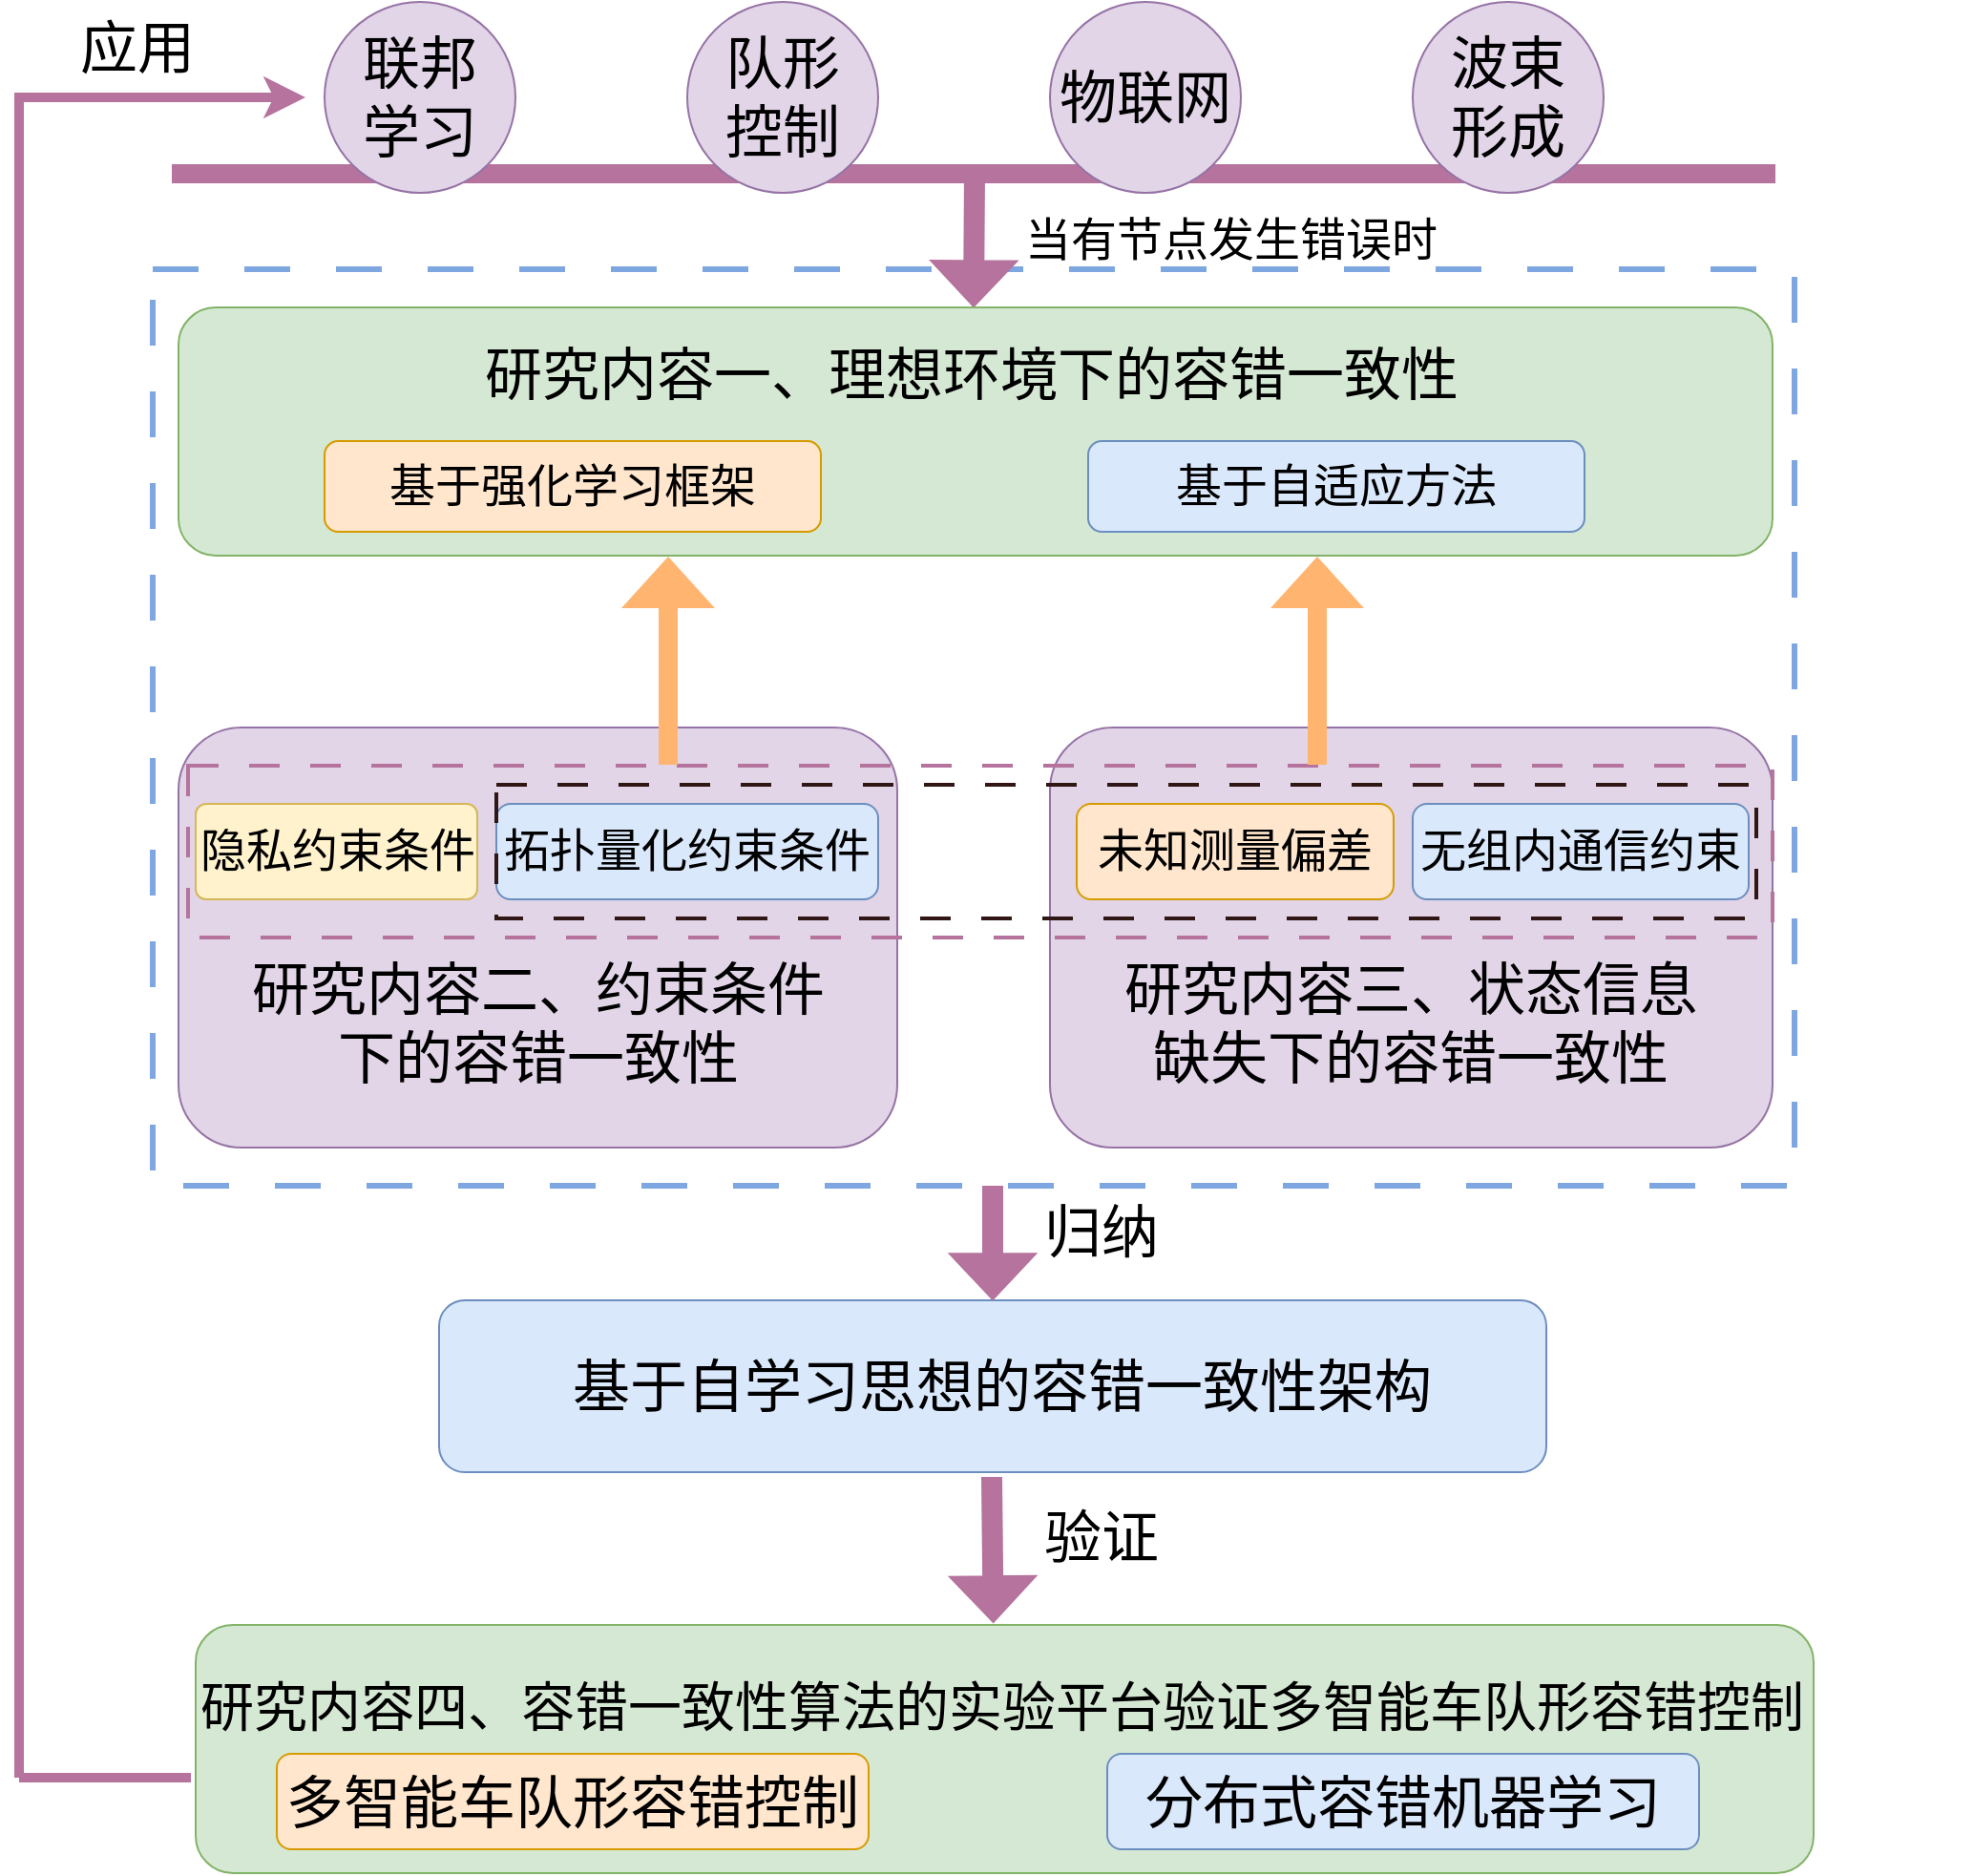 <mxfile version="26.1.1">
  <diagram name="第 1 页" id="ffc2uMm-pqOqGtAR-4LL">
    <mxGraphModel dx="1247" dy="1098" grid="0" gridSize="10" guides="1" tooltips="1" connect="1" arrows="1" fold="1" page="1" pageScale="1" pageWidth="827" pageHeight="1169" math="0" shadow="0">
      <root>
        <mxCell id="0" />
        <mxCell id="1" parent="0" />
        <mxCell id="jSLXS6b7PZD3vh32cBy3-1" value="" style="rounded=0;whiteSpace=wrap;html=1;dashed=1;dashPattern=8 8;fillColor=none;strokeWidth=3;strokeColor=#7EA6E0;" parent="1" vertex="1">
          <mxGeometry x="1030" y="590" width="860" height="480" as="geometry" />
        </mxCell>
        <mxCell id="jSLXS6b7PZD3vh32cBy3-2" value="" style="shape=flexArrow;endArrow=classic;html=1;rounded=0;strokeColor=#B5739D;fillColor=#B5739D;endWidth=34;endSize=7.62;" parent="1" edge="1">
          <mxGeometry width="50" height="50" relative="1" as="geometry">
            <mxPoint x="1460.5" y="540" as="sourcePoint" />
            <mxPoint x="1460" y="610" as="targetPoint" />
          </mxGeometry>
        </mxCell>
        <mxCell id="jSLXS6b7PZD3vh32cBy3-3" value="" style="endArrow=none;html=1;rounded=0;strokeWidth=10;strokeColor=#B5739D;" parent="1" edge="1">
          <mxGeometry width="50" height="50" relative="1" as="geometry">
            <mxPoint x="1040" y="540" as="sourcePoint" />
            <mxPoint x="1880" y="540" as="targetPoint" />
          </mxGeometry>
        </mxCell>
        <mxCell id="jSLXS6b7PZD3vh32cBy3-4" value="&lt;font face=&quot;Times New Roman&quot;&gt;&lt;span style=&quot;font-size: 30px;&quot;&gt;联邦&lt;/span&gt;&lt;/font&gt;&lt;div&gt;&lt;font face=&quot;Times New Roman&quot;&gt;&lt;span style=&quot;font-size: 30px;&quot;&gt;学习&lt;/span&gt;&lt;/font&gt;&lt;/div&gt;" style="ellipse;whiteSpace=wrap;html=1;aspect=fixed;fillColor=#e1d5e7;strokeColor=#9673a6;" parent="1" vertex="1">
          <mxGeometry x="1120" y="450" width="100" height="100" as="geometry" />
        </mxCell>
        <mxCell id="jSLXS6b7PZD3vh32cBy3-5" value="&lt;font face=&quot;Times New Roman&quot;&gt;&lt;span style=&quot;font-size: 30px;&quot;&gt;队形&lt;/span&gt;&lt;/font&gt;&lt;div&gt;&lt;font face=&quot;Times New Roman&quot;&gt;&lt;span style=&quot;font-size: 30px;&quot;&gt;控制&lt;/span&gt;&lt;/font&gt;&lt;span style=&quot;caret-color: rgba(0, 0, 0, 0); color: rgba(0, 0, 0, 0); font-family: monospace; font-size: 0px; text-align: start; white-space: nowrap;&quot;&gt;%3CmxGraphModel%3E%3Croot%3E%3CmxCell%20id%3D%220%22%2F%3E%3CmxCell%20id%3D%221%22%20parent%3D%220%22%2F%3E%3CmxCell%20id%3D%222%22%20value%3D%22%26lt%3Bfont%20face%3D%26quot%3BTimes%20New%20Roman%26quot%3B%26gt%3B%26lt%3Bspan%20style%3D%26quot%3Bfont-size%3A%2030px%3B%26quot%3B%26gt%3B%E8%81%94%E9%82%A6%26lt%3B%2Fspan%26gt%3B%26lt%3B%2Ffont%26gt%3B%26lt%3Bdiv%26gt%3B%26lt%3Bfont%20face%3D%26quot%3BTimes%20New%20Roman%26quot%3B%26gt%3B%26lt%3Bspan%20style%3D%26quot%3Bfont-size%3A%2030px%3B%26quot%3B%26gt%3B%E5%AD%A6%E4%B9%A0%26lt%3B%2Fspan%26gt%3B%26lt%3B%2Ffont%26gt%3B%26lt%3B%2Fdiv%26gt%3B%22%20style%3D%22ellipse%3BwhiteSpace%3Dwrap%3Bhtml%3D1%3Baspect%3Dfixed%3BfillColor%3D%23e1d5e7%3BstrokeColor%3D%239673a6%3B%22%20vertex%3D%221%22%20parent%3D%221%22%3E%3CmxGeometry%20x%3D%221316%22%20y%3D%22470%22%20width%3D%22100%22%20height%3D%22100%22%20as%3D%22geometry%22%2F%3E%3C%2FmxCell%3E%3C%2Froot%3E%3C%2FmxGraphModel%3E&lt;/span&gt;&lt;/div&gt;" style="ellipse;whiteSpace=wrap;html=1;aspect=fixed;fillColor=#e1d5e7;strokeColor=#9673a6;" parent="1" vertex="1">
          <mxGeometry x="1310" y="450" width="100" height="100" as="geometry" />
        </mxCell>
        <mxCell id="jSLXS6b7PZD3vh32cBy3-6" value="&lt;font face=&quot;Times New Roman&quot;&gt;&lt;span style=&quot;font-size: 30px;&quot;&gt;物联网&lt;/span&gt;&lt;/font&gt;" style="ellipse;whiteSpace=wrap;html=1;aspect=fixed;fillColor=#e1d5e7;strokeColor=#9673a6;" parent="1" vertex="1">
          <mxGeometry x="1500" y="450" width="100" height="100" as="geometry" />
        </mxCell>
        <mxCell id="jSLXS6b7PZD3vh32cBy3-7" value="&lt;font face=&quot;Times New Roman&quot;&gt;&lt;span style=&quot;font-size: 30px;&quot;&gt;波束&lt;/span&gt;&lt;/font&gt;&lt;div&gt;&lt;font face=&quot;Times New Roman&quot;&gt;&lt;span style=&quot;font-size: 30px;&quot;&gt;形成&lt;/span&gt;&lt;/font&gt;&lt;/div&gt;" style="ellipse;whiteSpace=wrap;html=1;aspect=fixed;fillColor=#e1d5e7;strokeColor=#9673a6;" parent="1" vertex="1">
          <mxGeometry x="1690" y="450" width="100" height="100" as="geometry" />
        </mxCell>
        <mxCell id="jSLXS6b7PZD3vh32cBy3-8" value="" style="rounded=1;whiteSpace=wrap;html=1;fillColor=#d5e8d4;strokeColor=#82b366;" parent="1" vertex="1">
          <mxGeometry x="1043.5" y="610" width="835" height="130" as="geometry" />
        </mxCell>
        <mxCell id="jSLXS6b7PZD3vh32cBy3-9" value="&lt;div&gt;&lt;font style=&quot;font-size: 30px;&quot; face=&quot;Times New Roman&quot;&gt;&lt;br&gt;&lt;/font&gt;&lt;/div&gt;&lt;font style=&quot;font-size: 30px;&quot; face=&quot;Times New Roman&quot;&gt;&lt;div&gt;&lt;font style=&quot;font-size: 30px;&quot; face=&quot;Times New Roman&quot;&gt;&lt;br&gt;&lt;/font&gt;&lt;/div&gt;&lt;br&gt;&lt;/font&gt;" style="rounded=1;whiteSpace=wrap;html=1;fillColor=#e1d5e7;strokeColor=#9673a6;" parent="1" vertex="1">
          <mxGeometry x="1043.5" y="830" width="376.5" height="220" as="geometry" />
        </mxCell>
        <mxCell id="jSLXS6b7PZD3vh32cBy3-10" value="&lt;font size=&quot;5&quot; face=&quot;Times New Roman&quot;&gt;基于强化学习框架&lt;/font&gt;" style="rounded=1;whiteSpace=wrap;html=1;fillColor=#ffe6cc;strokeColor=#d79b00;" parent="1" vertex="1">
          <mxGeometry x="1120" y="680" width="260" height="47.5" as="geometry" />
        </mxCell>
        <mxCell id="jSLXS6b7PZD3vh32cBy3-11" value="" style="rounded=1;whiteSpace=wrap;html=1;fillColor=#e1d5e7;strokeColor=#9673a6;" parent="1" vertex="1">
          <mxGeometry x="1500" y="830" width="378.5" height="220" as="geometry" />
        </mxCell>
        <mxCell id="jSLXS6b7PZD3vh32cBy3-12" value="" style="rounded=1;whiteSpace=wrap;html=1;fillColor=#dae8fc;strokeColor=#6c8ebf;" parent="1" vertex="1">
          <mxGeometry x="1180" y="1130" width="580" height="90" as="geometry" />
        </mxCell>
        <mxCell id="jSLXS6b7PZD3vh32cBy3-13" value="" style="rounded=0;whiteSpace=wrap;html=1;dashed=1;dashPattern=8 8;fillColor=none;strokeWidth=2;strokeColor=#B5739D;" parent="1" vertex="1">
          <mxGeometry x="1048.5" y="850" width="830" height="90" as="geometry" />
        </mxCell>
        <mxCell id="jSLXS6b7PZD3vh32cBy3-14" value="" style="rounded=1;whiteSpace=wrap;html=1;fillColor=#d5e8d4;strokeColor=#82b366;" parent="1" vertex="1">
          <mxGeometry x="1052.5" y="1300" width="847.5" height="130" as="geometry" />
        </mxCell>
        <mxCell id="jSLXS6b7PZD3vh32cBy3-15" value="" style="endArrow=classic;html=1;rounded=0;strokeWidth=5;strokeColor=#B5739D;" parent="1" edge="1">
          <mxGeometry width="50" height="50" relative="1" as="geometry">
            <mxPoint x="960" y="1380" as="sourcePoint" />
            <mxPoint x="1110" y="500" as="targetPoint" />
            <Array as="points">
              <mxPoint x="960" y="500" />
            </Array>
          </mxGeometry>
        </mxCell>
        <mxCell id="jSLXS6b7PZD3vh32cBy3-16" value="" style="endArrow=none;html=1;rounded=0;strokeWidth=5;strokeColor=#B5739D;" parent="1" edge="1">
          <mxGeometry width="50" height="50" relative="1" as="geometry">
            <mxPoint x="960" y="1380" as="sourcePoint" />
            <mxPoint x="1050" y="1380" as="targetPoint" />
          </mxGeometry>
        </mxCell>
        <mxCell id="jSLXS6b7PZD3vh32cBy3-17" value="&lt;font style=&quot;font-size: 24px;&quot; face=&quot;Times New Roman&quot;&gt;当有节点发生错误时&lt;/font&gt;" style="text;html=1;align=center;verticalAlign=middle;whiteSpace=wrap;rounded=0;" parent="1" vertex="1">
          <mxGeometry x="1400" y="560" width="390" height="30" as="geometry" />
        </mxCell>
        <mxCell id="jSLXS6b7PZD3vh32cBy3-18" value="&lt;font size=&quot;5&quot; face=&quot;Times New Roman&quot;&gt;基于自适应方法&lt;/font&gt;" style="rounded=1;whiteSpace=wrap;html=1;fillColor=#dae8fc;strokeColor=#6c8ebf;" parent="1" vertex="1">
          <mxGeometry x="1520" y="680" width="260" height="47.5" as="geometry" />
        </mxCell>
        <mxCell id="jSLXS6b7PZD3vh32cBy3-19" value="&lt;font style=&quot;font-size: 30px;&quot; face=&quot;Times New Roman&quot;&gt;研究内容一、理想环境下的容错一致性&lt;/font&gt;" style="text;html=1;align=center;verticalAlign=middle;whiteSpace=wrap;rounded=0;" parent="1" vertex="1">
          <mxGeometry x="1188" y="630" width="542" height="30" as="geometry" />
        </mxCell>
        <mxCell id="jSLXS6b7PZD3vh32cBy3-20" value="&lt;font style=&quot;font-size: 24px;&quot; face=&quot;Times New Roman&quot;&gt;隐私约&lt;/font&gt;&lt;span style=&quot;font-size: 24px; font-family: &amp;quot;Times New Roman&amp;quot;;&quot;&gt;束条件&lt;/span&gt;" style="rounded=1;whiteSpace=wrap;html=1;fillColor=#fff2cc;strokeColor=#d6b656;arcSize=11;" parent="1" vertex="1">
          <mxGeometry x="1052.5" y="870" width="147.5" height="50" as="geometry" />
        </mxCell>
        <mxCell id="jSLXS6b7PZD3vh32cBy3-21" value="&lt;font style=&quot;font-size: 24px;&quot; face=&quot;Times New Roman&quot;&gt;拓扑量化约束条件&lt;/font&gt;" style="rounded=1;whiteSpace=wrap;html=1;fillColor=#dae8fc;strokeColor=#6c8ebf;" parent="1" vertex="1">
          <mxGeometry x="1210" y="870" width="200" height="50" as="geometry" />
        </mxCell>
        <mxCell id="jSLXS6b7PZD3vh32cBy3-22" value="&lt;font style=&quot;font-size: 24px;&quot; face=&quot;Times New Roman&quot;&gt;未知测量偏差&lt;/font&gt;" style="rounded=1;whiteSpace=wrap;html=1;fillColor=#ffe6cc;strokeColor=#d79b00;" parent="1" vertex="1">
          <mxGeometry x="1514" y="870" width="166" height="50" as="geometry" />
        </mxCell>
        <mxCell id="jSLXS6b7PZD3vh32cBy3-23" value="&lt;font style=&quot;font-size: 24px;&quot; face=&quot;Times New Roman&quot;&gt;无组内通信约束&lt;/font&gt;" style="rounded=1;whiteSpace=wrap;html=1;fillColor=#dae8fc;strokeColor=#6c8ebf;" parent="1" vertex="1">
          <mxGeometry x="1690" y="870" width="176" height="50" as="geometry" />
        </mxCell>
        <mxCell id="jSLXS6b7PZD3vh32cBy3-24" value="&lt;font style=&quot;font-size: 30px;&quot; face=&quot;Times New Roman&quot;&gt;多智能车队形容错控制&lt;/font&gt;" style="rounded=1;whiteSpace=wrap;html=1;fillColor=#ffe6cc;strokeColor=#d79b00;" parent="1" vertex="1">
          <mxGeometry x="1095" y="1367.5" width="310" height="50" as="geometry" />
        </mxCell>
        <mxCell id="jSLXS6b7PZD3vh32cBy3-25" value="&lt;font style=&quot;font-size: 30px;&quot; face=&quot;Times New Roman&quot;&gt;分布式容错机器学习&lt;/font&gt;" style="rounded=1;whiteSpace=wrap;html=1;fillColor=#dae8fc;strokeColor=#6c8ebf;" parent="1" vertex="1">
          <mxGeometry x="1530" y="1367.5" width="310" height="50" as="geometry" />
        </mxCell>
        <mxCell id="jSLXS6b7PZD3vh32cBy3-26" value="" style="shape=flexArrow;endArrow=classic;html=1;rounded=0;strokeColor=none;fillColor=#FFB570;endWidth=38;endSize=8.67;" parent="1" edge="1">
          <mxGeometry width="50" height="50" relative="1" as="geometry">
            <mxPoint x="1300" y="850" as="sourcePoint" />
            <mxPoint x="1300" y="740" as="targetPoint" />
          </mxGeometry>
        </mxCell>
        <mxCell id="jSLXS6b7PZD3vh32cBy3-27" value="" style="shape=flexArrow;endArrow=classic;html=1;rounded=0;strokeColor=none;fillColor=#FFB570;endWidth=38;endSize=8.67;" parent="1" edge="1">
          <mxGeometry width="50" height="50" relative="1" as="geometry">
            <mxPoint x="1640" y="850" as="sourcePoint" />
            <mxPoint x="1640" y="740" as="targetPoint" />
          </mxGeometry>
        </mxCell>
        <mxCell id="jSLXS6b7PZD3vh32cBy3-28" value="&lt;span style=&quot;font-family: &amp;quot;Times New Roman&amp;quot;; font-size: 30px;&quot;&gt;研究内容二、约束条件下的容错一致性&lt;/span&gt;" style="text;html=1;align=center;verticalAlign=middle;whiteSpace=wrap;rounded=0;" parent="1" vertex="1">
          <mxGeometry x="1076.75" y="970" width="310" height="30" as="geometry" />
        </mxCell>
        <mxCell id="jSLXS6b7PZD3vh32cBy3-29" value="&lt;font style=&quot;font-size: 30px;&quot; face=&quot;Times New Roman&quot;&gt;研究内容三、状态信息缺失下的容错一致性&lt;/font&gt;" style="text;html=1;align=center;verticalAlign=middle;whiteSpace=wrap;rounded=0;" parent="1" vertex="1">
          <mxGeometry x="1534.25" y="970" width="310" height="30" as="geometry" />
        </mxCell>
        <mxCell id="jSLXS6b7PZD3vh32cBy3-30" value="&lt;font style=&quot;font-size: 30px;&quot; face=&quot;Times New Roman&quot;&gt;基于自学习思想的容错一致性架构&lt;/font&gt;" style="text;html=1;align=center;verticalAlign=middle;whiteSpace=wrap;rounded=0;" parent="1" vertex="1">
          <mxGeometry x="1220" y="1160" width="510" height="30" as="geometry" />
        </mxCell>
        <mxCell id="jSLXS6b7PZD3vh32cBy3-31" value="研究内容四、容错一致性算法的实验平台验证多智能车队形容错控制" style="text;whiteSpace=wrap;fontFamily=Times New Roman;fontSize=28;" parent="1" vertex="1">
          <mxGeometry x="1052.5" y="1320" width="930" height="70" as="geometry" />
        </mxCell>
        <mxCell id="jSLXS6b7PZD3vh32cBy3-32" value="" style="shape=flexArrow;endArrow=classic;html=1;rounded=0;strokeColor=#B5739D;fillColor=#B5739D;endWidth=34;endSize=7.62;" parent="1" edge="1">
          <mxGeometry width="50" height="50" relative="1" as="geometry">
            <mxPoint x="1470" y="1070" as="sourcePoint" />
            <mxPoint x="1470" y="1130" as="targetPoint" />
          </mxGeometry>
        </mxCell>
        <mxCell id="jSLXS6b7PZD3vh32cBy3-33" value="" style="shape=flexArrow;endArrow=classic;html=1;rounded=0;strokeColor=#B5739D;fillColor=#B5739D;endWidth=34;endSize=7.62;entryX=0.493;entryY=-0.008;entryDx=0;entryDy=0;entryPerimeter=0;" parent="1" target="jSLXS6b7PZD3vh32cBy3-14" edge="1">
          <mxGeometry width="50" height="50" relative="1" as="geometry">
            <mxPoint x="1469.5" y="1222.5" as="sourcePoint" />
            <mxPoint x="1469.5" y="1282.5" as="targetPoint" />
          </mxGeometry>
        </mxCell>
        <mxCell id="jSLXS6b7PZD3vh32cBy3-34" value="归纳" style="text;whiteSpace=wrap;fontFamily=Times New Roman;fontSize=30;" parent="1" vertex="1">
          <mxGeometry x="1495" y="1070" width="100" height="40" as="geometry" />
        </mxCell>
        <mxCell id="jSLXS6b7PZD3vh32cBy3-35" value="验证" style="text;whiteSpace=wrap;fontFamily=Times New Roman;fontSize=30;" parent="1" vertex="1">
          <mxGeometry x="1495" y="1230" width="110" height="40" as="geometry" />
        </mxCell>
        <mxCell id="jSLXS6b7PZD3vh32cBy3-36" value="应用&#xa;" style="text;whiteSpace=wrap;fontFamily=Times New Roman;fontSize=30;" parent="1" vertex="1">
          <mxGeometry x="990" y="450" width="100" height="40" as="geometry" />
        </mxCell>
        <mxCell id="jSLXS6b7PZD3vh32cBy3-37" value="" style="rounded=0;whiteSpace=wrap;html=1;dashed=1;dashPattern=8 8;fillColor=none;strokeWidth=2;strokeColor=#301615;" parent="1" vertex="1">
          <mxGeometry x="1210" y="860" width="660" height="70" as="geometry" />
        </mxCell>
      </root>
    </mxGraphModel>
  </diagram>
</mxfile>
